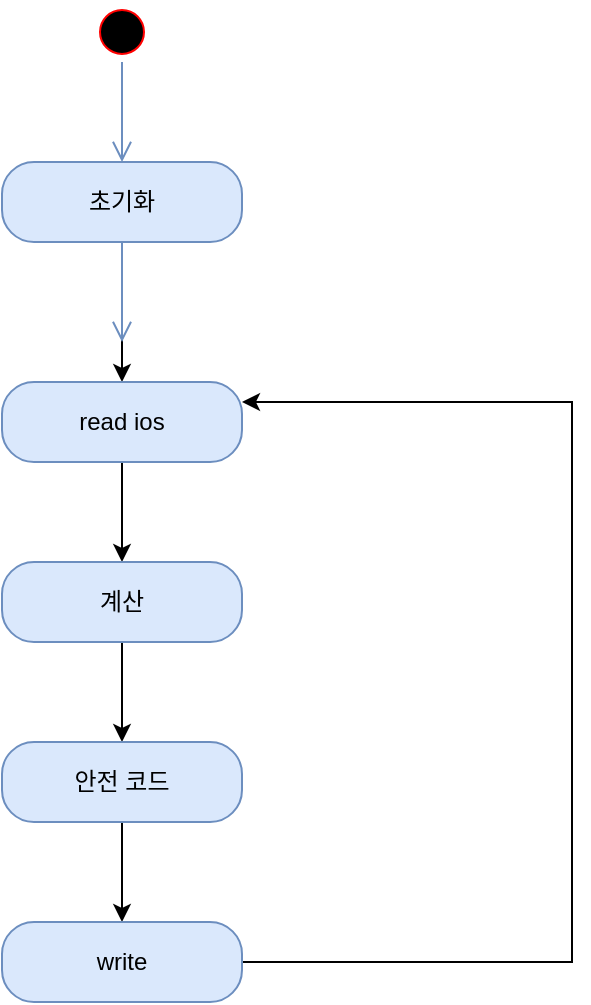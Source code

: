 <mxfile version="24.2.0" type="github">
  <diagram id="3c8rUc3TOiFh28x1inGP" name="페이지-2">
    <mxGraphModel dx="994" dy="600" grid="1" gridSize="10" guides="1" tooltips="1" connect="1" arrows="1" fold="1" page="1" pageScale="1" pageWidth="827" pageHeight="1169" math="0" shadow="0">
      <root>
        <mxCell id="0" />
        <mxCell id="1" parent="0" />
        <mxCell id="c_YbgUsABgY9rZE-nUVt-1" value="" style="ellipse;html=1;shape=startState;fillColor=#000000;strokeColor=#ff0000;" vertex="1" parent="1">
          <mxGeometry x="325" y="100" width="30" height="30" as="geometry" />
        </mxCell>
        <mxCell id="c_YbgUsABgY9rZE-nUVt-2" value="" style="edgeStyle=orthogonalEdgeStyle;html=1;verticalAlign=bottom;endArrow=open;endSize=8;strokeColor=#6c8ebf;rounded=0;entryX=0.5;entryY=0;entryDx=0;entryDy=0;fillColor=#dae8fc;" edge="1" source="c_YbgUsABgY9rZE-nUVt-1" parent="1" target="c_YbgUsABgY9rZE-nUVt-5">
          <mxGeometry relative="1" as="geometry">
            <mxPoint x="340" y="190" as="targetPoint" />
          </mxGeometry>
        </mxCell>
        <mxCell id="c_YbgUsABgY9rZE-nUVt-8" value="" style="edgeStyle=orthogonalEdgeStyle;rounded=0;orthogonalLoop=1;jettySize=auto;html=1;" edge="1" parent="1" source="c_YbgUsABgY9rZE-nUVt-5" target="c_YbgUsABgY9rZE-nUVt-7">
          <mxGeometry relative="1" as="geometry" />
        </mxCell>
        <mxCell id="c_YbgUsABgY9rZE-nUVt-5" value="초기화" style="rounded=1;whiteSpace=wrap;html=1;arcSize=40;fillColor=#dae8fc;strokeColor=#6c8ebf;" vertex="1" parent="1">
          <mxGeometry x="280" y="180" width="120" height="40" as="geometry" />
        </mxCell>
        <mxCell id="c_YbgUsABgY9rZE-nUVt-6" value="" style="edgeStyle=orthogonalEdgeStyle;html=1;verticalAlign=bottom;endArrow=open;endSize=8;strokeColor=#6c8ebf;rounded=0;fillColor=#dae8fc;" edge="1" source="c_YbgUsABgY9rZE-nUVt-5" parent="1">
          <mxGeometry relative="1" as="geometry">
            <mxPoint x="340" y="270" as="targetPoint" />
          </mxGeometry>
        </mxCell>
        <mxCell id="c_YbgUsABgY9rZE-nUVt-10" value="" style="edgeStyle=orthogonalEdgeStyle;rounded=0;orthogonalLoop=1;jettySize=auto;html=1;" edge="1" parent="1" source="c_YbgUsABgY9rZE-nUVt-7" target="c_YbgUsABgY9rZE-nUVt-9">
          <mxGeometry relative="1" as="geometry" />
        </mxCell>
        <mxCell id="c_YbgUsABgY9rZE-nUVt-7" value="read ios" style="whiteSpace=wrap;html=1;fillColor=#dae8fc;strokeColor=#6c8ebf;rounded=1;arcSize=40;" vertex="1" parent="1">
          <mxGeometry x="280" y="290" width="120" height="40" as="geometry" />
        </mxCell>
        <mxCell id="sul6DwVgs9OJ4gU31PUj-2" value="" style="edgeStyle=orthogonalEdgeStyle;rounded=0;orthogonalLoop=1;jettySize=auto;html=1;" edge="1" parent="1" source="c_YbgUsABgY9rZE-nUVt-9" target="sul6DwVgs9OJ4gU31PUj-1">
          <mxGeometry relative="1" as="geometry" />
        </mxCell>
        <mxCell id="c_YbgUsABgY9rZE-nUVt-9" value="계산" style="whiteSpace=wrap;html=1;fillColor=#dae8fc;strokeColor=#6c8ebf;rounded=1;arcSize=40;" vertex="1" parent="1">
          <mxGeometry x="280" y="380" width="120" height="40" as="geometry" />
        </mxCell>
        <mxCell id="sul6DwVgs9OJ4gU31PUj-4" value="" style="edgeStyle=orthogonalEdgeStyle;rounded=0;orthogonalLoop=1;jettySize=auto;html=1;" edge="1" parent="1" source="sul6DwVgs9OJ4gU31PUj-1" target="sul6DwVgs9OJ4gU31PUj-3">
          <mxGeometry relative="1" as="geometry" />
        </mxCell>
        <mxCell id="sul6DwVgs9OJ4gU31PUj-1" value="안전 코드" style="whiteSpace=wrap;html=1;fillColor=#dae8fc;strokeColor=#6c8ebf;rounded=1;arcSize=40;" vertex="1" parent="1">
          <mxGeometry x="280" y="470" width="120" height="40" as="geometry" />
        </mxCell>
        <mxCell id="sul6DwVgs9OJ4gU31PUj-5" style="edgeStyle=orthogonalEdgeStyle;rounded=0;orthogonalLoop=1;jettySize=auto;html=1;entryX=1;entryY=0.25;entryDx=0;entryDy=0;" edge="1" parent="1" source="sul6DwVgs9OJ4gU31PUj-3" target="c_YbgUsABgY9rZE-nUVt-7">
          <mxGeometry relative="1" as="geometry">
            <Array as="points">
              <mxPoint x="565" y="580" />
              <mxPoint x="565" y="300" />
            </Array>
          </mxGeometry>
        </mxCell>
        <mxCell id="sul6DwVgs9OJ4gU31PUj-3" value="write" style="whiteSpace=wrap;html=1;fillColor=#dae8fc;strokeColor=#6c8ebf;rounded=1;arcSize=40;" vertex="1" parent="1">
          <mxGeometry x="280" y="560" width="120" height="40" as="geometry" />
        </mxCell>
      </root>
    </mxGraphModel>
  </diagram>
</mxfile>
